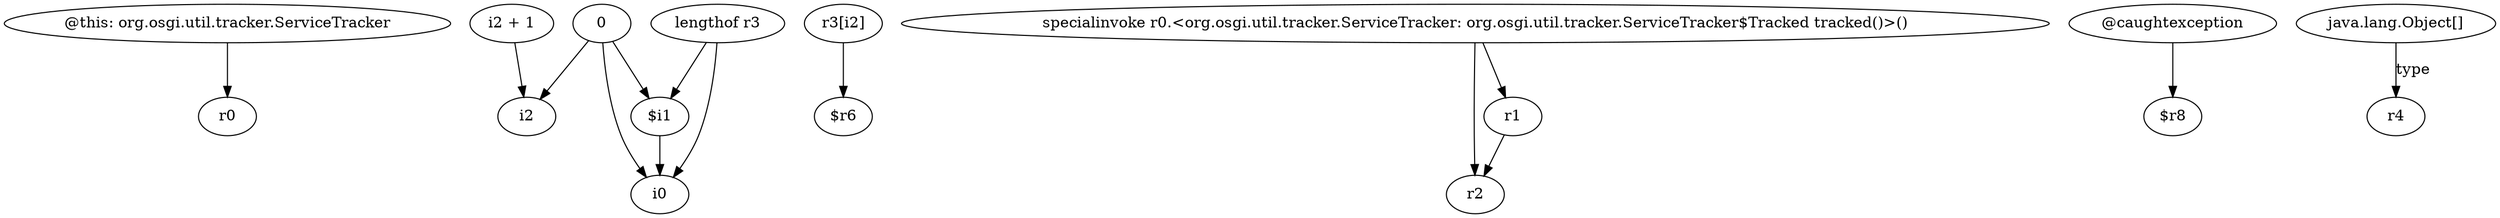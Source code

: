 digraph g {
0[label="@this: org.osgi.util.tracker.ServiceTracker"]
1[label="r0"]
0->1[label=""]
2[label="0"]
3[label="i2"]
2->3[label=""]
4[label="$i1"]
5[label="i0"]
4->5[label=""]
6[label="r3[i2]"]
7[label="$r6"]
6->7[label=""]
8[label="i2 + 1"]
8->3[label=""]
9[label="specialinvoke r0.<org.osgi.util.tracker.ServiceTracker: org.osgi.util.tracker.ServiceTracker$Tracked tracked()>()"]
10[label="r2"]
9->10[label=""]
11[label="r1"]
9->11[label=""]
12[label="lengthof r3"]
12->5[label=""]
2->4[label=""]
13[label="@caughtexception"]
14[label="$r8"]
13->14[label=""]
2->5[label=""]
12->4[label=""]
15[label="java.lang.Object[]"]
16[label="r4"]
15->16[label="type"]
11->10[label=""]
}